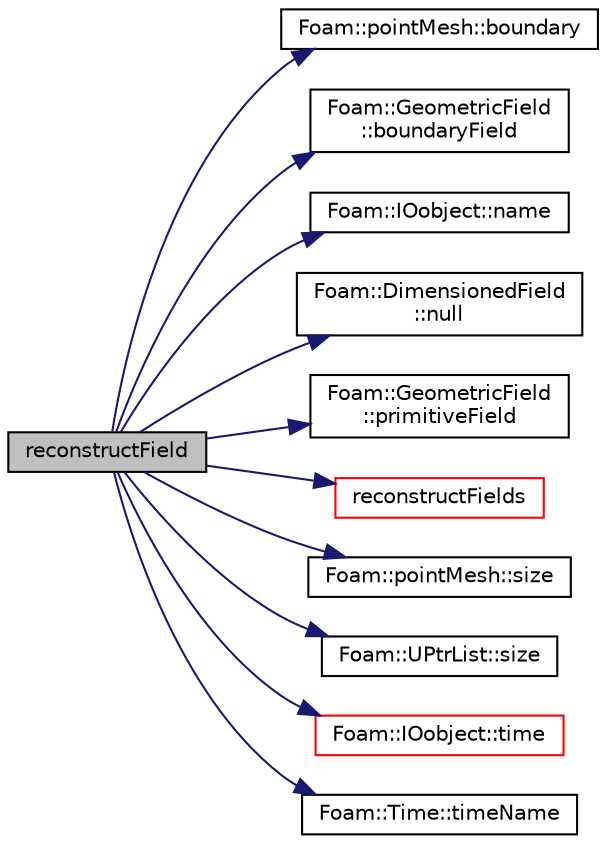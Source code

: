 digraph "reconstructField"
{
  bgcolor="transparent";
  edge [fontname="Helvetica",fontsize="10",labelfontname="Helvetica",labelfontsize="10"];
  node [fontname="Helvetica",fontsize="10",shape=record];
  rankdir="LR";
  Node661 [label="reconstructField",height=0.2,width=0.4,color="black", fillcolor="grey75", style="filled", fontcolor="black"];
  Node661 -> Node662 [color="midnightblue",fontsize="10",style="solid",fontname="Helvetica"];
  Node662 [label="Foam::pointMesh::boundary",height=0.2,width=0.4,color="black",URL="$a28397.html#ac9ea4a43659b7ffc399e239527c38c7d",tooltip="Return reference to boundary mesh. "];
  Node661 -> Node663 [color="midnightblue",fontsize="10",style="solid",fontname="Helvetica"];
  Node663 [label="Foam::GeometricField\l::boundaryField",height=0.2,width=0.4,color="black",URL="$a23249.html#a9ff7de36fba06b4f4f77a75142ad72b6",tooltip="Return const-reference to the boundary field. "];
  Node661 -> Node664 [color="midnightblue",fontsize="10",style="solid",fontname="Helvetica"];
  Node664 [label="Foam::IOobject::name",height=0.2,width=0.4,color="black",URL="$a27249.html#acc80e00a8ac919288fb55bd14cc88bf6",tooltip="Return name. "];
  Node661 -> Node665 [color="midnightblue",fontsize="10",style="solid",fontname="Helvetica"];
  Node665 [label="Foam::DimensionedField\l::null",height=0.2,width=0.4,color="black",URL="$a27497.html#a52b4d630a72421e0ca175e772fe1ef5a",tooltip="Return a null DimensionedField. "];
  Node661 -> Node666 [color="midnightblue",fontsize="10",style="solid",fontname="Helvetica"];
  Node666 [label="Foam::GeometricField\l::primitiveField",height=0.2,width=0.4,color="black",URL="$a23249.html#a3d8b34acd265b26c7d4984d1618f9ee2",tooltip="Return a const-reference to the internal field. "];
  Node661 -> Node667 [color="midnightblue",fontsize="10",style="solid",fontname="Helvetica"];
  Node667 [label="reconstructFields",height=0.2,width=0.4,color="red",URL="$a30005.html#afdbc06f26580a47771f50bfc33ac87a1",tooltip="Reconstruct and write all fields. "];
  Node661 -> Node965 [color="midnightblue",fontsize="10",style="solid",fontname="Helvetica"];
  Node965 [label="Foam::pointMesh::size",height=0.2,width=0.4,color="black",URL="$a28397.html#a9facbf0a118d395c89884e45a5ca4e4b",tooltip="Return number of points. "];
  Node661 -> Node966 [color="midnightblue",fontsize="10",style="solid",fontname="Helvetica"];
  Node966 [label="Foam::UPtrList::size",height=0.2,width=0.4,color="black",URL="$a27101.html#a47b3bf30da1eb3ab8076b5fbe00e0494",tooltip="Return the number of elements in the UPtrList. "];
  Node661 -> Node852 [color="midnightblue",fontsize="10",style="solid",fontname="Helvetica"];
  Node852 [label="Foam::IOobject::time",height=0.2,width=0.4,color="red",URL="$a27249.html#a1ed86245b170b9f651f62650b1827500",tooltip="Return time. "];
  Node661 -> Node967 [color="midnightblue",fontsize="10",style="solid",fontname="Helvetica"];
  Node967 [label="Foam::Time::timeName",height=0.2,width=0.4,color="black",URL="$a27457.html#a5ae6a110de1b22323e19a46943c7f0c1",tooltip="Return time name of given scalar time. "];
}
